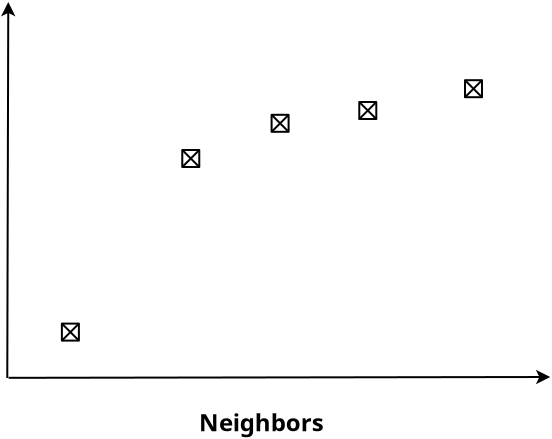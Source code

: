 <?xml version="1.0" encoding="UTF-8"?>
<dia:diagram xmlns:dia="http://www.lysator.liu.se/~alla/dia/">
  <dia:layer name="Background" visible="true">
    <dia:object type="Standard - Line" version="0" id="O0">
      <dia:attribute name="obj_pos">
        <dia:point val="10.05,5.15"/>
      </dia:attribute>
      <dia:attribute name="obj_bb">
        <dia:rectangle val="9.55,5.099;10.55,24.0"/>
      </dia:attribute>
      <dia:attribute name="conn_endpoints">
        <dia:point val="10.05,5.15"/>
        <dia:point val="10,23.95"/>
      </dia:attribute>
      <dia:attribute name="numcp">
        <dia:int val="1"/>
      </dia:attribute>
      <dia:attribute name="start_arrow">
        <dia:enum val="22"/>
      </dia:attribute>
      <dia:attribute name="start_arrow_length">
        <dia:real val="0.5"/>
      </dia:attribute>
      <dia:attribute name="start_arrow_width">
        <dia:real val="0.5"/>
      </dia:attribute>
    </dia:object>
    <dia:object type="Standard - Line" version="0" id="O1">
      <dia:attribute name="obj_pos">
        <dia:point val="37.15,23.9"/>
      </dia:attribute>
      <dia:attribute name="obj_bb">
        <dia:rectangle val="10.015,23.4;37.201,24.4"/>
      </dia:attribute>
      <dia:attribute name="conn_endpoints">
        <dia:point val="37.15,23.9"/>
        <dia:point val="10.065,23.941"/>
      </dia:attribute>
      <dia:attribute name="numcp">
        <dia:int val="1"/>
      </dia:attribute>
      <dia:attribute name="start_arrow">
        <dia:enum val="22"/>
      </dia:attribute>
      <dia:attribute name="start_arrow_length">
        <dia:real val="0.5"/>
      </dia:attribute>
      <dia:attribute name="start_arrow_width">
        <dia:real val="0.5"/>
      </dia:attribute>
    </dia:object>
    <dia:object type="Standard - Box" version="0" id="O2">
      <dia:attribute name="obj_pos">
        <dia:point val="18.75,12.55"/>
      </dia:attribute>
      <dia:attribute name="obj_bb">
        <dia:rectangle val="18.7,12.5;19.65,13.45"/>
      </dia:attribute>
      <dia:attribute name="elem_corner">
        <dia:point val="18.75,12.55"/>
      </dia:attribute>
      <dia:attribute name="elem_width">
        <dia:real val="0.85"/>
      </dia:attribute>
      <dia:attribute name="elem_height">
        <dia:real val="0.85"/>
      </dia:attribute>
      <dia:attribute name="show_background">
        <dia:boolean val="true"/>
      </dia:attribute>
      <dia:attribute name="corner_radius">
        <dia:real val="1.175e-038"/>
      </dia:attribute>
    </dia:object>
    <dia:object type="Standard - Line" version="0" id="O3">
      <dia:attribute name="obj_pos">
        <dia:point val="18.75,12.55"/>
      </dia:attribute>
      <dia:attribute name="obj_bb">
        <dia:rectangle val="18.679,12.479;19.671,13.471"/>
      </dia:attribute>
      <dia:attribute name="conn_endpoints">
        <dia:point val="18.75,12.55"/>
        <dia:point val="19.6,13.4"/>
      </dia:attribute>
      <dia:attribute name="numcp">
        <dia:int val="1"/>
      </dia:attribute>
      <dia:connections>
        <dia:connection handle="0" to="O2" connection="0"/>
        <dia:connection handle="1" to="O2" connection="7"/>
      </dia:connections>
    </dia:object>
    <dia:object type="Standard - Line" version="0" id="O4">
      <dia:attribute name="obj_pos">
        <dia:point val="19.6,12.55"/>
      </dia:attribute>
      <dia:attribute name="obj_bb">
        <dia:rectangle val="18.679,12.479;19.671,13.471"/>
      </dia:attribute>
      <dia:attribute name="conn_endpoints">
        <dia:point val="19.6,12.55"/>
        <dia:point val="18.75,13.4"/>
      </dia:attribute>
      <dia:attribute name="numcp">
        <dia:int val="1"/>
      </dia:attribute>
      <dia:connections>
        <dia:connection handle="0" to="O2" connection="2"/>
        <dia:connection handle="1" to="O2" connection="5"/>
      </dia:connections>
    </dia:object>
    <dia:object type="Standard - Box" version="0" id="O5">
      <dia:attribute name="obj_pos">
        <dia:point val="32.886,9.061"/>
      </dia:attribute>
      <dia:attribute name="obj_bb">
        <dia:rectangle val="32.836,9.011;33.786,9.961"/>
      </dia:attribute>
      <dia:attribute name="elem_corner">
        <dia:point val="32.886,9.061"/>
      </dia:attribute>
      <dia:attribute name="elem_width">
        <dia:real val="0.85"/>
      </dia:attribute>
      <dia:attribute name="elem_height">
        <dia:real val="0.85"/>
      </dia:attribute>
      <dia:attribute name="show_background">
        <dia:boolean val="true"/>
      </dia:attribute>
      <dia:attribute name="corner_radius">
        <dia:real val="1.175e-038"/>
      </dia:attribute>
    </dia:object>
    <dia:object type="Standard - Line" version="0" id="O6">
      <dia:attribute name="obj_pos">
        <dia:point val="32.886,9.061"/>
      </dia:attribute>
      <dia:attribute name="obj_bb">
        <dia:rectangle val="32.815,8.99;33.806,9.981"/>
      </dia:attribute>
      <dia:attribute name="conn_endpoints">
        <dia:point val="32.886,9.061"/>
        <dia:point val="33.736,9.911"/>
      </dia:attribute>
      <dia:attribute name="numcp">
        <dia:int val="1"/>
      </dia:attribute>
      <dia:connections>
        <dia:connection handle="0" to="O5" connection="0"/>
        <dia:connection handle="1" to="O5" connection="7"/>
      </dia:connections>
    </dia:object>
    <dia:object type="Standard - Line" version="0" id="O7">
      <dia:attribute name="obj_pos">
        <dia:point val="33.736,9.061"/>
      </dia:attribute>
      <dia:attribute name="obj_bb">
        <dia:rectangle val="32.815,8.99;33.806,9.981"/>
      </dia:attribute>
      <dia:attribute name="conn_endpoints">
        <dia:point val="33.736,9.061"/>
        <dia:point val="32.886,9.911"/>
      </dia:attribute>
      <dia:attribute name="numcp">
        <dia:int val="1"/>
      </dia:attribute>
      <dia:connections>
        <dia:connection handle="0" to="O5" connection="2"/>
        <dia:connection handle="1" to="O5" connection="5"/>
      </dia:connections>
    </dia:object>
    <dia:object type="Standard - Box" version="0" id="O8">
      <dia:attribute name="obj_pos">
        <dia:point val="27.601,10.151"/>
      </dia:attribute>
      <dia:attribute name="obj_bb">
        <dia:rectangle val="27.551,10.101;28.501,11.051"/>
      </dia:attribute>
      <dia:attribute name="elem_corner">
        <dia:point val="27.601,10.151"/>
      </dia:attribute>
      <dia:attribute name="elem_width">
        <dia:real val="0.85"/>
      </dia:attribute>
      <dia:attribute name="elem_height">
        <dia:real val="0.85"/>
      </dia:attribute>
      <dia:attribute name="show_background">
        <dia:boolean val="true"/>
      </dia:attribute>
      <dia:attribute name="corner_radius">
        <dia:real val="1.175e-038"/>
      </dia:attribute>
    </dia:object>
    <dia:object type="Standard - Line" version="0" id="O9">
      <dia:attribute name="obj_pos">
        <dia:point val="27.601,10.151"/>
      </dia:attribute>
      <dia:attribute name="obj_bb">
        <dia:rectangle val="27.53,10.08;28.521,11.071"/>
      </dia:attribute>
      <dia:attribute name="conn_endpoints">
        <dia:point val="27.601,10.151"/>
        <dia:point val="28.451,11.001"/>
      </dia:attribute>
      <dia:attribute name="numcp">
        <dia:int val="1"/>
      </dia:attribute>
      <dia:connections>
        <dia:connection handle="0" to="O8" connection="0"/>
        <dia:connection handle="1" to="O8" connection="7"/>
      </dia:connections>
    </dia:object>
    <dia:object type="Standard - Line" version="0" id="O10">
      <dia:attribute name="obj_pos">
        <dia:point val="28.451,10.151"/>
      </dia:attribute>
      <dia:attribute name="obj_bb">
        <dia:rectangle val="27.53,10.08;28.521,11.071"/>
      </dia:attribute>
      <dia:attribute name="conn_endpoints">
        <dia:point val="28.451,10.151"/>
        <dia:point val="27.601,11.001"/>
      </dia:attribute>
      <dia:attribute name="numcp">
        <dia:int val="1"/>
      </dia:attribute>
      <dia:connections>
        <dia:connection handle="0" to="O8" connection="2"/>
        <dia:connection handle="1" to="O8" connection="5"/>
      </dia:connections>
    </dia:object>
    <dia:object type="Standard - Box" version="0" id="O11">
      <dia:attribute name="obj_pos">
        <dia:point val="23.216,10.791"/>
      </dia:attribute>
      <dia:attribute name="obj_bb">
        <dia:rectangle val="23.166,10.741;24.116,11.691"/>
      </dia:attribute>
      <dia:attribute name="elem_corner">
        <dia:point val="23.216,10.791"/>
      </dia:attribute>
      <dia:attribute name="elem_width">
        <dia:real val="0.85"/>
      </dia:attribute>
      <dia:attribute name="elem_height">
        <dia:real val="0.85"/>
      </dia:attribute>
      <dia:attribute name="show_background">
        <dia:boolean val="true"/>
      </dia:attribute>
      <dia:attribute name="corner_radius">
        <dia:real val="1.175e-038"/>
      </dia:attribute>
    </dia:object>
    <dia:object type="Standard - Line" version="0" id="O12">
      <dia:attribute name="obj_pos">
        <dia:point val="23.216,10.791"/>
      </dia:attribute>
      <dia:attribute name="obj_bb">
        <dia:rectangle val="23.145,10.72;24.136,11.711"/>
      </dia:attribute>
      <dia:attribute name="conn_endpoints">
        <dia:point val="23.216,10.791"/>
        <dia:point val="24.066,11.641"/>
      </dia:attribute>
      <dia:attribute name="numcp">
        <dia:int val="1"/>
      </dia:attribute>
      <dia:connections>
        <dia:connection handle="0" to="O11" connection="0"/>
        <dia:connection handle="1" to="O11" connection="7"/>
      </dia:connections>
    </dia:object>
    <dia:object type="Standard - Line" version="0" id="O13">
      <dia:attribute name="obj_pos">
        <dia:point val="24.066,10.791"/>
      </dia:attribute>
      <dia:attribute name="obj_bb">
        <dia:rectangle val="23.145,10.72;24.136,11.711"/>
      </dia:attribute>
      <dia:attribute name="conn_endpoints">
        <dia:point val="24.066,10.791"/>
        <dia:point val="23.216,11.641"/>
      </dia:attribute>
      <dia:attribute name="numcp">
        <dia:int val="1"/>
      </dia:attribute>
      <dia:connections>
        <dia:connection handle="0" to="O11" connection="2"/>
        <dia:connection handle="1" to="O11" connection="5"/>
      </dia:connections>
    </dia:object>
    <dia:object type="Standard - Box" version="0" id="O14">
      <dia:attribute name="obj_pos">
        <dia:point val="12.731,21.231"/>
      </dia:attribute>
      <dia:attribute name="obj_bb">
        <dia:rectangle val="12.681,21.181;13.631,22.131"/>
      </dia:attribute>
      <dia:attribute name="elem_corner">
        <dia:point val="12.731,21.231"/>
      </dia:attribute>
      <dia:attribute name="elem_width">
        <dia:real val="0.85"/>
      </dia:attribute>
      <dia:attribute name="elem_height">
        <dia:real val="0.85"/>
      </dia:attribute>
      <dia:attribute name="show_background">
        <dia:boolean val="true"/>
      </dia:attribute>
      <dia:attribute name="corner_radius">
        <dia:real val="1.175e-038"/>
      </dia:attribute>
    </dia:object>
    <dia:object type="Standard - Line" version="0" id="O15">
      <dia:attribute name="obj_pos">
        <dia:point val="12.731,21.231"/>
      </dia:attribute>
      <dia:attribute name="obj_bb">
        <dia:rectangle val="12.66,21.16;13.651,22.151"/>
      </dia:attribute>
      <dia:attribute name="conn_endpoints">
        <dia:point val="12.731,21.231"/>
        <dia:point val="13.581,22.081"/>
      </dia:attribute>
      <dia:attribute name="numcp">
        <dia:int val="1"/>
      </dia:attribute>
      <dia:connections>
        <dia:connection handle="0" to="O14" connection="0"/>
        <dia:connection handle="1" to="O14" connection="7"/>
      </dia:connections>
    </dia:object>
    <dia:object type="Standard - Line" version="0" id="O16">
      <dia:attribute name="obj_pos">
        <dia:point val="13.581,21.231"/>
      </dia:attribute>
      <dia:attribute name="obj_bb">
        <dia:rectangle val="12.66,21.16;13.651,22.151"/>
      </dia:attribute>
      <dia:attribute name="conn_endpoints">
        <dia:point val="13.581,21.231"/>
        <dia:point val="12.731,22.081"/>
      </dia:attribute>
      <dia:attribute name="numcp">
        <dia:int val="1"/>
      </dia:attribute>
      <dia:connections>
        <dia:connection handle="0" to="O14" connection="2"/>
        <dia:connection handle="1" to="O14" connection="5"/>
      </dia:connections>
    </dia:object>
    <dia:object type="Standard - Text" version="1" id="O17">
      <dia:attribute name="obj_pos">
        <dia:point val="19.58,26.608"/>
      </dia:attribute>
      <dia:attribute name="obj_bb">
        <dia:rectangle val="19.58,25.34;26.5,27.137"/>
      </dia:attribute>
      <dia:attribute name="text">
        <dia:composite type="text">
          <dia:attribute name="string">
            <dia:string>#Neighbors#</dia:string>
          </dia:attribute>
          <dia:attribute name="font">
            <dia:font family="sans" style="80" name="Helvetica-Bold"/>
          </dia:attribute>
          <dia:attribute name="height">
            <dia:real val="1.5"/>
          </dia:attribute>
          <dia:attribute name="pos">
            <dia:point val="19.58,26.608"/>
          </dia:attribute>
          <dia:attribute name="color">
            <dia:color val="#000000"/>
          </dia:attribute>
          <dia:attribute name="alignment">
            <dia:enum val="0"/>
          </dia:attribute>
        </dia:composite>
      </dia:attribute>
      <dia:attribute name="valign">
        <dia:enum val="3"/>
      </dia:attribute>
    </dia:object>
  </dia:layer>
</dia:diagram>

